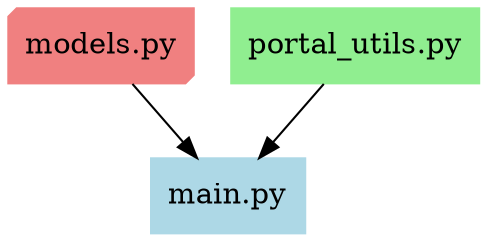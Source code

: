 digraph G {
    node [shape=box, style=filled, color=lightblue];
    edge [color=black, constraint=true];
    
    "models.py" ->  "main.py" [label="", color=black];
    "portal_utils.py" -> "main.py" [label="", color=black];
    "models.py" [shape=box3d, color=lightcoral, style=filled];
    "portal_utils.py" [shape=box, color=lightgreen, style=filled];

}

